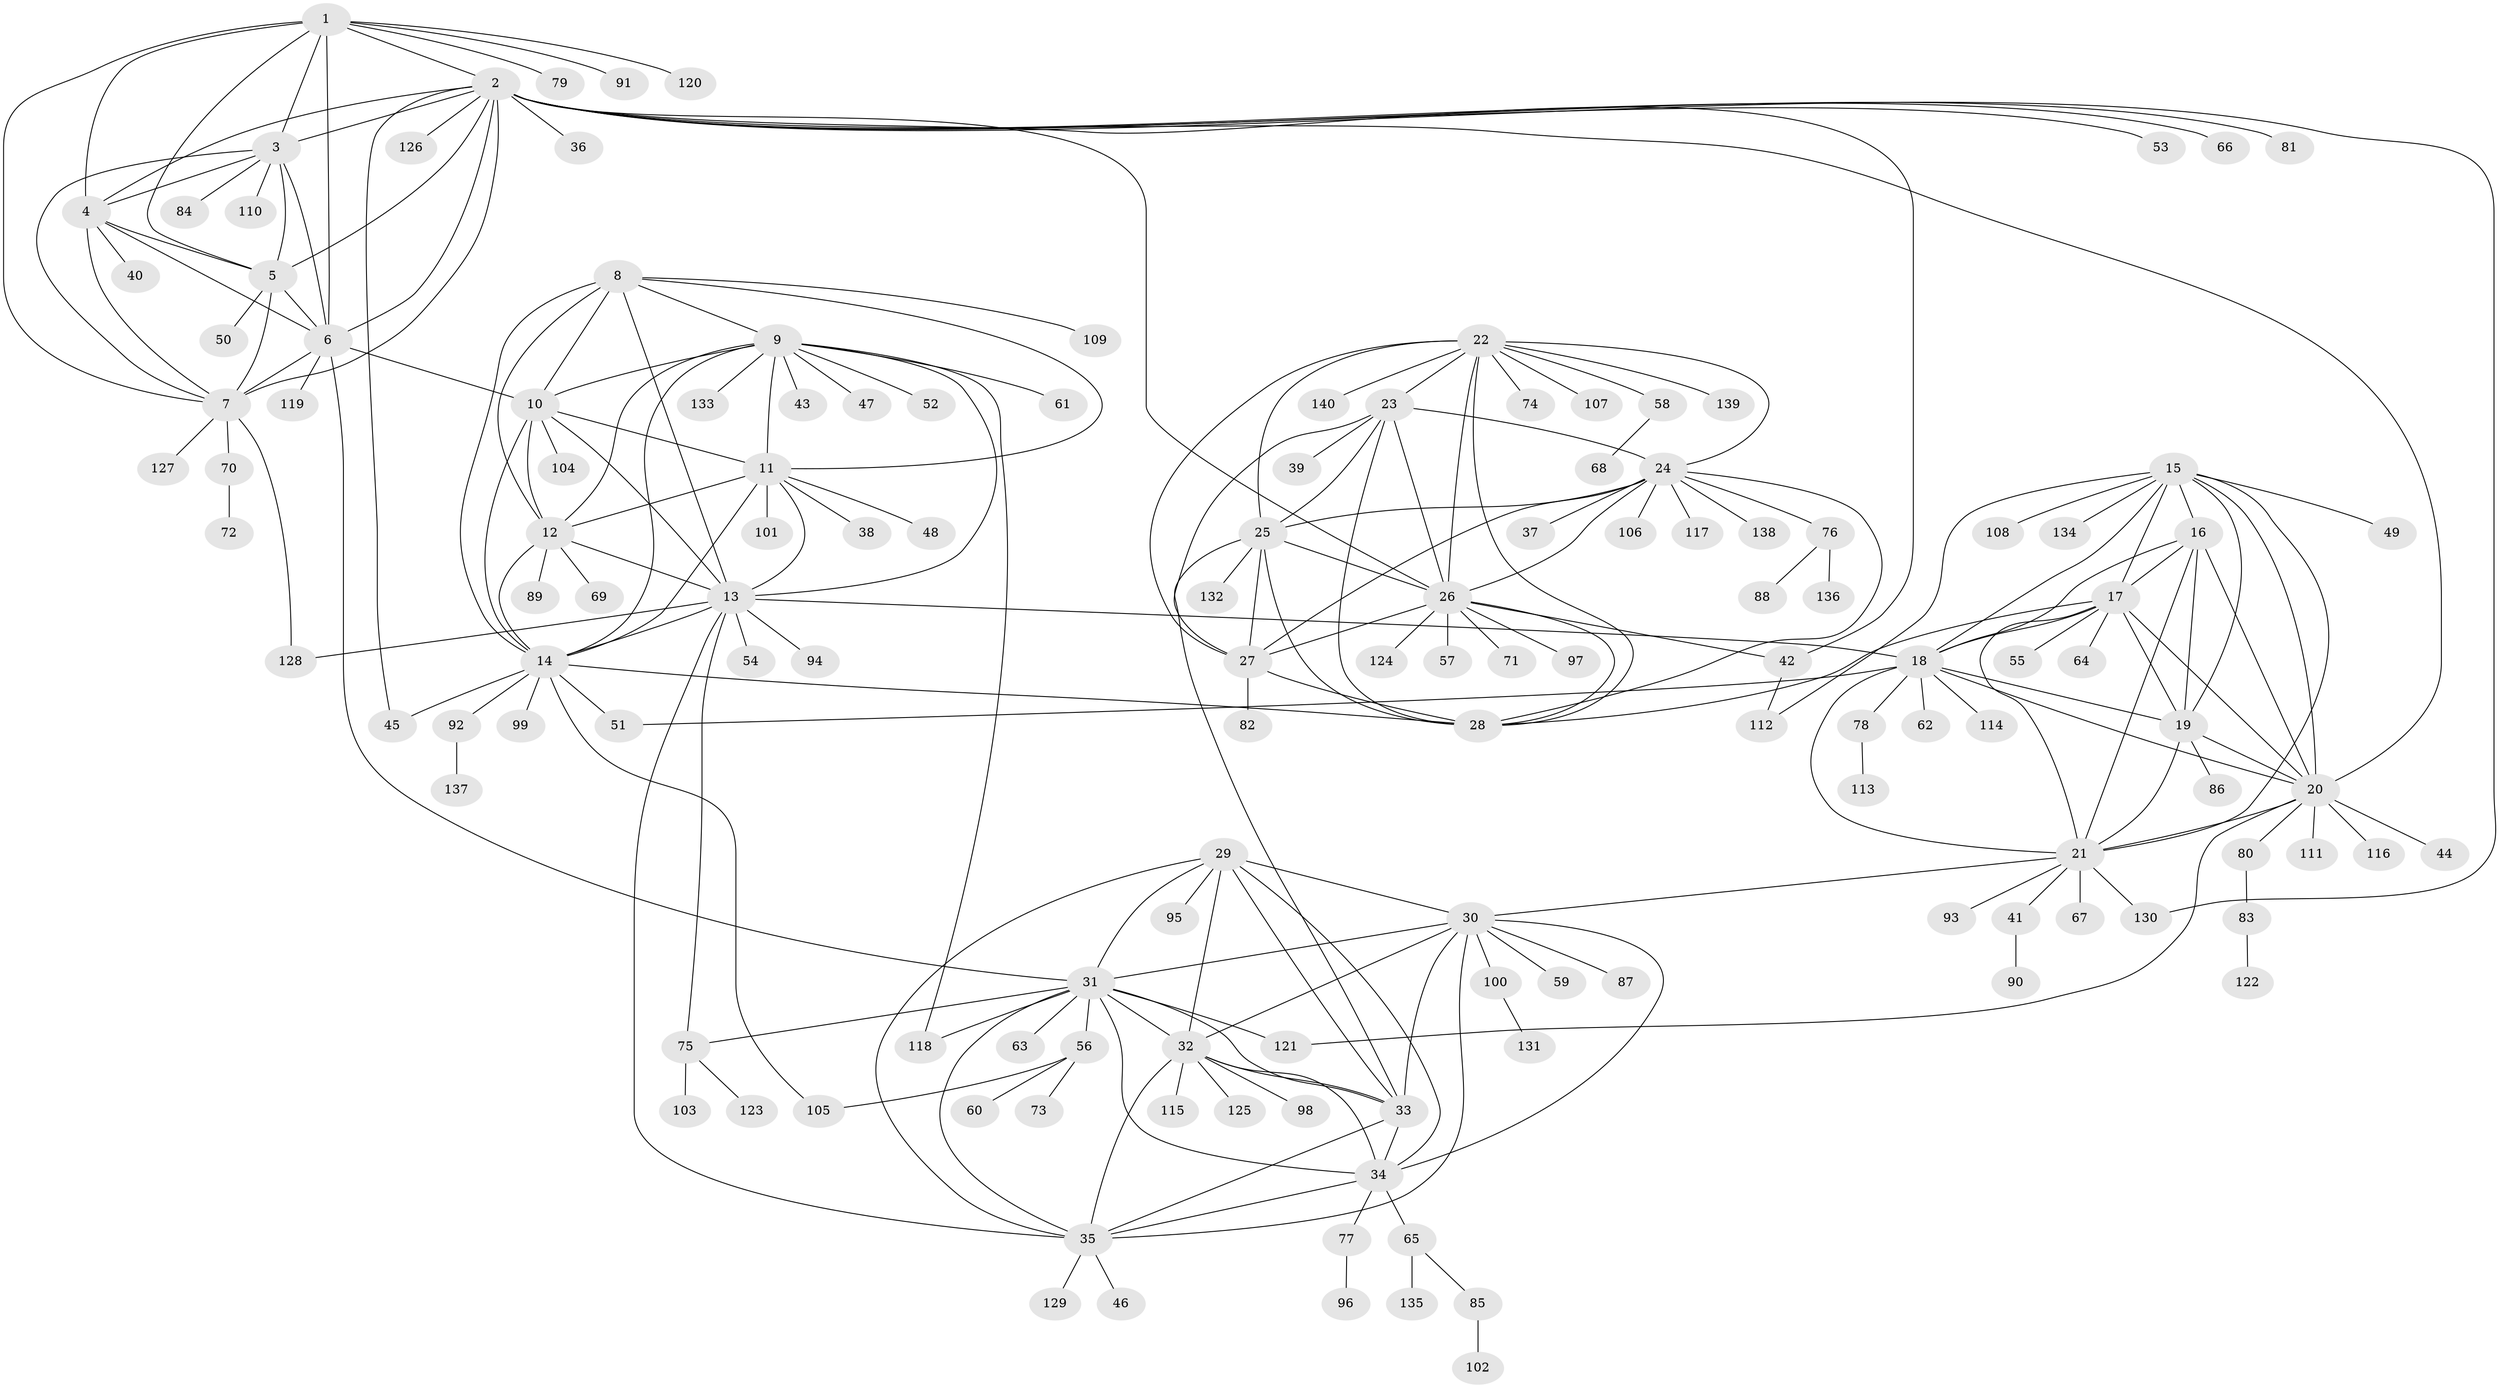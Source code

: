 // coarse degree distribution, {6: 0.06976744186046512, 1: 0.6976744186046512, 13: 0.023255813953488372, 2: 0.06976744186046512, 3: 0.023255813953488372, 10: 0.023255813953488372, 4: 0.046511627906976744, 17: 0.023255813953488372, 9: 0.023255813953488372}
// Generated by graph-tools (version 1.1) at 2025/37/03/04/25 23:37:41]
// undirected, 140 vertices, 230 edges
graph export_dot {
  node [color=gray90,style=filled];
  1;
  2;
  3;
  4;
  5;
  6;
  7;
  8;
  9;
  10;
  11;
  12;
  13;
  14;
  15;
  16;
  17;
  18;
  19;
  20;
  21;
  22;
  23;
  24;
  25;
  26;
  27;
  28;
  29;
  30;
  31;
  32;
  33;
  34;
  35;
  36;
  37;
  38;
  39;
  40;
  41;
  42;
  43;
  44;
  45;
  46;
  47;
  48;
  49;
  50;
  51;
  52;
  53;
  54;
  55;
  56;
  57;
  58;
  59;
  60;
  61;
  62;
  63;
  64;
  65;
  66;
  67;
  68;
  69;
  70;
  71;
  72;
  73;
  74;
  75;
  76;
  77;
  78;
  79;
  80;
  81;
  82;
  83;
  84;
  85;
  86;
  87;
  88;
  89;
  90;
  91;
  92;
  93;
  94;
  95;
  96;
  97;
  98;
  99;
  100;
  101;
  102;
  103;
  104;
  105;
  106;
  107;
  108;
  109;
  110;
  111;
  112;
  113;
  114;
  115;
  116;
  117;
  118;
  119;
  120;
  121;
  122;
  123;
  124;
  125;
  126;
  127;
  128;
  129;
  130;
  131;
  132;
  133;
  134;
  135;
  136;
  137;
  138;
  139;
  140;
  1 -- 2;
  1 -- 3;
  1 -- 4;
  1 -- 5;
  1 -- 6;
  1 -- 7;
  1 -- 79;
  1 -- 91;
  1 -- 120;
  2 -- 3;
  2 -- 4;
  2 -- 5;
  2 -- 6;
  2 -- 7;
  2 -- 20;
  2 -- 26;
  2 -- 36;
  2 -- 42;
  2 -- 45;
  2 -- 53;
  2 -- 66;
  2 -- 81;
  2 -- 126;
  2 -- 130;
  3 -- 4;
  3 -- 5;
  3 -- 6;
  3 -- 7;
  3 -- 84;
  3 -- 110;
  4 -- 5;
  4 -- 6;
  4 -- 7;
  4 -- 40;
  5 -- 6;
  5 -- 7;
  5 -- 50;
  6 -- 7;
  6 -- 10;
  6 -- 31;
  6 -- 119;
  7 -- 70;
  7 -- 127;
  7 -- 128;
  8 -- 9;
  8 -- 10;
  8 -- 11;
  8 -- 12;
  8 -- 13;
  8 -- 14;
  8 -- 109;
  9 -- 10;
  9 -- 11;
  9 -- 12;
  9 -- 13;
  9 -- 14;
  9 -- 43;
  9 -- 47;
  9 -- 52;
  9 -- 61;
  9 -- 118;
  9 -- 133;
  10 -- 11;
  10 -- 12;
  10 -- 13;
  10 -- 14;
  10 -- 104;
  11 -- 12;
  11 -- 13;
  11 -- 14;
  11 -- 38;
  11 -- 48;
  11 -- 101;
  12 -- 13;
  12 -- 14;
  12 -- 69;
  12 -- 89;
  13 -- 14;
  13 -- 18;
  13 -- 35;
  13 -- 54;
  13 -- 75;
  13 -- 94;
  13 -- 128;
  14 -- 28;
  14 -- 45;
  14 -- 51;
  14 -- 92;
  14 -- 99;
  14 -- 105;
  15 -- 16;
  15 -- 17;
  15 -- 18;
  15 -- 19;
  15 -- 20;
  15 -- 21;
  15 -- 49;
  15 -- 108;
  15 -- 112;
  15 -- 134;
  16 -- 17;
  16 -- 18;
  16 -- 19;
  16 -- 20;
  16 -- 21;
  17 -- 18;
  17 -- 19;
  17 -- 20;
  17 -- 21;
  17 -- 28;
  17 -- 55;
  17 -- 64;
  18 -- 19;
  18 -- 20;
  18 -- 21;
  18 -- 51;
  18 -- 62;
  18 -- 78;
  18 -- 114;
  19 -- 20;
  19 -- 21;
  19 -- 86;
  20 -- 21;
  20 -- 44;
  20 -- 80;
  20 -- 111;
  20 -- 116;
  20 -- 121;
  21 -- 30;
  21 -- 41;
  21 -- 67;
  21 -- 93;
  21 -- 130;
  22 -- 23;
  22 -- 24;
  22 -- 25;
  22 -- 26;
  22 -- 27;
  22 -- 28;
  22 -- 58;
  22 -- 74;
  22 -- 107;
  22 -- 139;
  22 -- 140;
  23 -- 24;
  23 -- 25;
  23 -- 26;
  23 -- 27;
  23 -- 28;
  23 -- 39;
  24 -- 25;
  24 -- 26;
  24 -- 27;
  24 -- 28;
  24 -- 37;
  24 -- 76;
  24 -- 106;
  24 -- 117;
  24 -- 138;
  25 -- 26;
  25 -- 27;
  25 -- 28;
  25 -- 33;
  25 -- 132;
  26 -- 27;
  26 -- 28;
  26 -- 42;
  26 -- 57;
  26 -- 71;
  26 -- 97;
  26 -- 124;
  27 -- 28;
  27 -- 82;
  29 -- 30;
  29 -- 31;
  29 -- 32;
  29 -- 33;
  29 -- 34;
  29 -- 35;
  29 -- 95;
  30 -- 31;
  30 -- 32;
  30 -- 33;
  30 -- 34;
  30 -- 35;
  30 -- 59;
  30 -- 87;
  30 -- 100;
  31 -- 32;
  31 -- 33;
  31 -- 34;
  31 -- 35;
  31 -- 56;
  31 -- 63;
  31 -- 75;
  31 -- 118;
  31 -- 121;
  32 -- 33;
  32 -- 34;
  32 -- 35;
  32 -- 98;
  32 -- 115;
  32 -- 125;
  33 -- 34;
  33 -- 35;
  34 -- 35;
  34 -- 65;
  34 -- 77;
  35 -- 46;
  35 -- 129;
  41 -- 90;
  42 -- 112;
  56 -- 60;
  56 -- 73;
  56 -- 105;
  58 -- 68;
  65 -- 85;
  65 -- 135;
  70 -- 72;
  75 -- 103;
  75 -- 123;
  76 -- 88;
  76 -- 136;
  77 -- 96;
  78 -- 113;
  80 -- 83;
  83 -- 122;
  85 -- 102;
  92 -- 137;
  100 -- 131;
}

